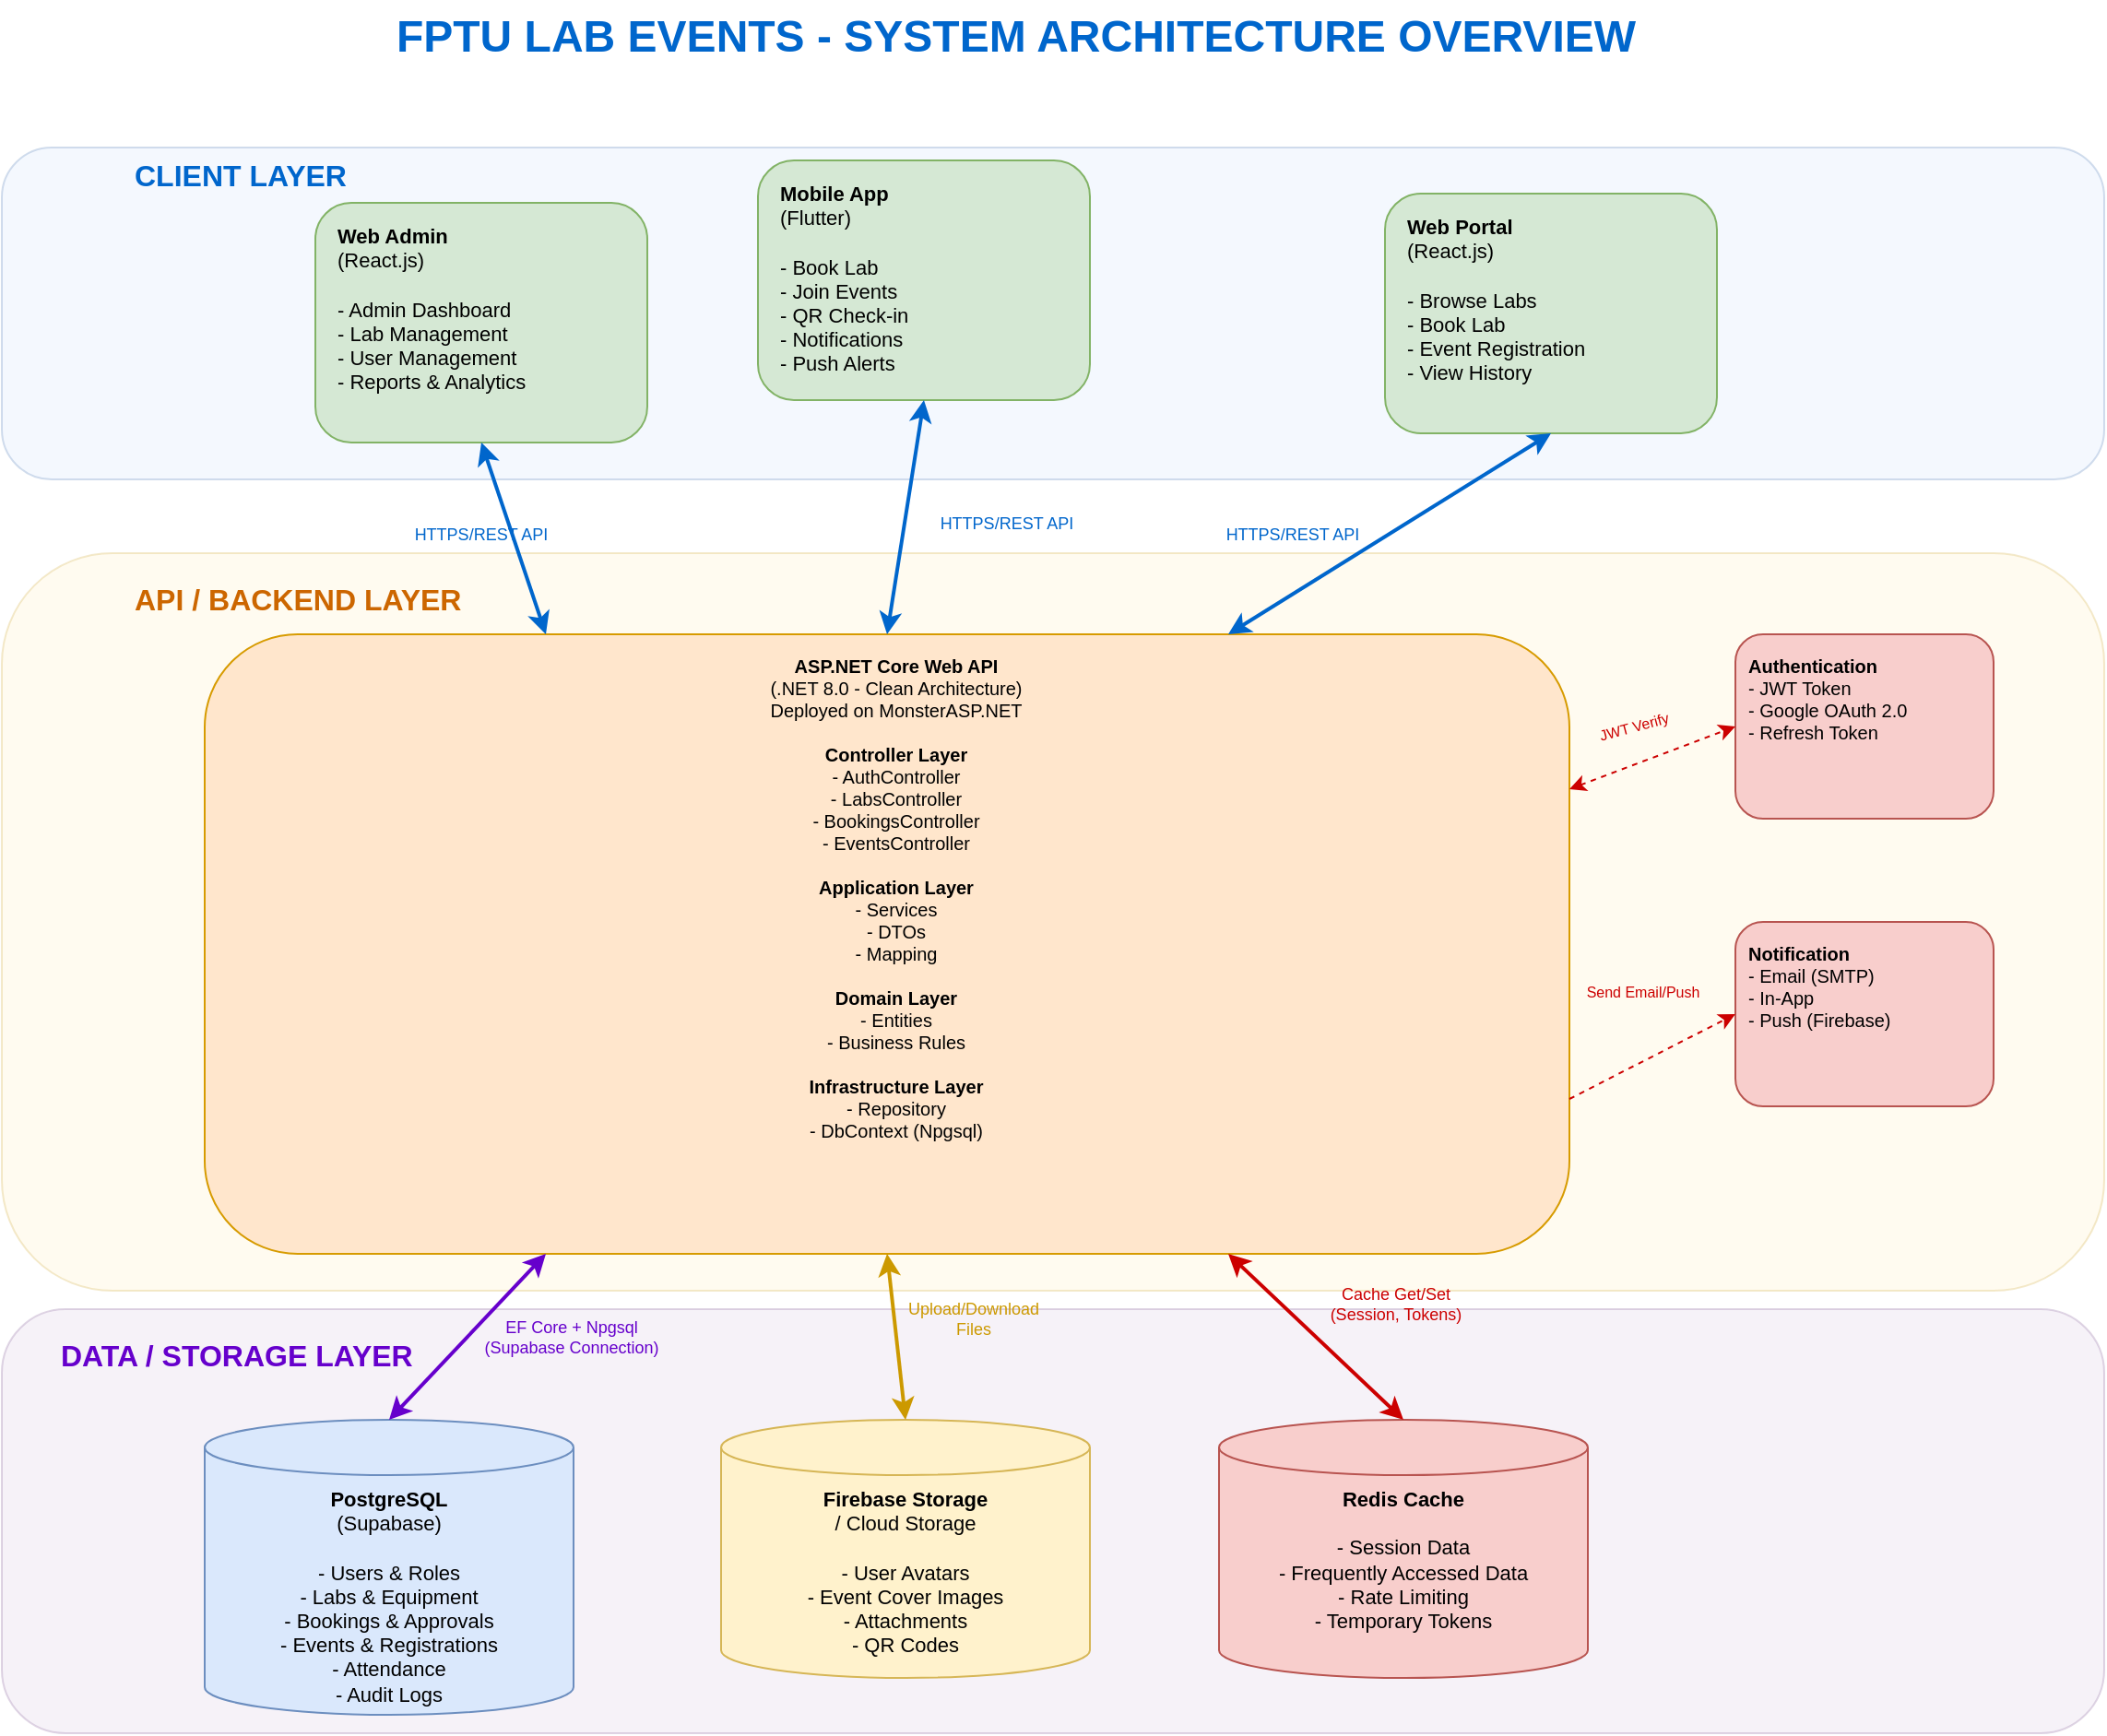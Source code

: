 <mxfile version="28.2.5">
  <diagram name="FPTU Lab Events - System Architecture" id="system-arch">
    <mxGraphModel dx="1426" dy="743" grid="0" gridSize="10" guides="1" tooltips="1" connect="1" arrows="1" fold="1" page="1" pageScale="1" pageWidth="1169" pageHeight="827" math="0" shadow="0">
      <root>
        <mxCell id="0" />
        <mxCell id="1" parent="0" />
        <mxCell id="title" value="FPTU LAB EVENTS - SYSTEM ARCHITECTURE OVERVIEW" style="text;html=1;strokeColor=none;fillColor=none;align=center;verticalAlign=middle;whiteSpace=wrap;rounded=0;fontSize=24;fontStyle=1;fontColor=#0066CC;" parent="1" vertex="1">
          <mxGeometry x="180" y="20" width="800" height="40" as="geometry" />
        </mxCell>
        <mxCell id="client-layer-bg" value="" style="rounded=1;whiteSpace=wrap;html=1;fillColor=#dae8fc;strokeColor=#6c8ebf;opacity=30;" parent="1" vertex="1">
          <mxGeometry x="30" y="100" width="1140" height="180" as="geometry" />
        </mxCell>
        <mxCell id="client-layer-title" value="CLIENT LAYER" style="text;html=1;strokeColor=none;fillColor=none;align=left;verticalAlign=middle;whiteSpace=wrap;rounded=0;fontSize=16;fontStyle=1;fontColor=#0066CC;" parent="1" vertex="1">
          <mxGeometry x="100" y="100" width="150" height="30" as="geometry" />
        </mxCell>
        <mxCell id="web-admin" value="&lt;b&gt;Web Admin&lt;/b&gt;&lt;br&gt;(React.js)&lt;br&gt;&lt;br&gt;- Admin Dashboard&lt;br&gt;- Lab Management&lt;br&gt;- User Management&lt;br&gt;- Reports &amp; Analytics" style="rounded=1;whiteSpace=wrap;html=1;fillColor=#d5e8d4;strokeColor=#82b366;fontSize=11;align=left;verticalAlign=top;spacingLeft=10;spacingTop=5;" parent="1" vertex="1">
          <mxGeometry x="200" y="130" width="180" height="130" as="geometry" />
        </mxCell>
        <mxCell id="mobile-app" value="&lt;b&gt;Mobile App&lt;/b&gt;&lt;br&gt;(Flutter)&lt;br&gt;&lt;br&gt;- Book Lab&lt;br&gt;- Join Events&lt;br&gt;- QR Check-in&lt;br&gt;- Notifications&lt;br&gt;- Push Alerts" style="rounded=1;whiteSpace=wrap;html=1;fillColor=#d5e8d4;strokeColor=#82b366;fontSize=11;align=left;verticalAlign=top;spacingLeft=10;spacingTop=5;" parent="1" vertex="1">
          <mxGeometry x="440" y="107" width="180" height="130" as="geometry" />
        </mxCell>
        <mxCell id="web-student" value="&lt;b&gt;Web Portal&lt;/b&gt;&lt;br&gt;(React.js)&lt;br&gt;&lt;br&gt;- Browse Labs&lt;br&gt;- Book Lab&lt;br&gt;- Event Registration&lt;br&gt;- View History" style="rounded=1;whiteSpace=wrap;html=1;fillColor=#d5e8d4;strokeColor=#82b366;fontSize=11;align=left;verticalAlign=top;spacingLeft=10;spacingTop=5;" parent="1" vertex="1">
          <mxGeometry x="780" y="125" width="180" height="130" as="geometry" />
        </mxCell>
        <mxCell id="api-layer-bg" value="" style="rounded=1;whiteSpace=wrap;html=1;fillColor=#fff2cc;strokeColor=#d6b656;opacity=30;" parent="1" vertex="1">
          <mxGeometry x="30" y="320" width="1140" height="400" as="geometry" />
        </mxCell>
        <mxCell id="api-layer-title" value="API / BACKEND LAYER" style="text;html=1;strokeColor=none;fillColor=none;align=left;verticalAlign=middle;whiteSpace=wrap;rounded=0;fontSize=16;fontStyle=1;fontColor=#CC6600;" parent="1" vertex="1">
          <mxGeometry x="100" y="330" width="200" height="30" as="geometry" />
        </mxCell>
        <mxCell id="api-core" value="&lt;b&gt;ASP.NET Core Web API&lt;/b&gt;&lt;br&gt;(.NET 8.0 - Clean Architecture)&lt;br&gt;Deployed on MonsterASP.NET&lt;br&gt;&lt;br&gt;&lt;b&gt;Controller Layer&lt;/b&gt;&lt;br&gt;- AuthController&lt;br&gt;- LabsController&lt;br&gt;- BookingsController&lt;br&gt;- EventsController&lt;br&gt;&lt;br&gt;&lt;b&gt;Application Layer&lt;/b&gt;&lt;br&gt;- Services&lt;br&gt;- DTOs&lt;br&gt;- Mapping&lt;br&gt;&lt;br&gt;&lt;b&gt;Domain Layer&lt;/b&gt;&lt;br&gt;- Entities&lt;br&gt;- Business Rules&lt;br&gt;&lt;br&gt;&lt;b&gt;Infrastructure Layer&lt;/b&gt;&lt;br&gt;- Repository&lt;br&gt;- DbContext (Npgsql)" style="rounded=1;whiteSpace=wrap;html=1;fillColor=#ffe6cc;strokeColor=#d79b00;fontSize=10;align=center;verticalAlign=top;spacingLeft=10;spacingTop=5;" parent="1" vertex="1">
          <mxGeometry x="140" y="364" width="740" height="336" as="geometry" />
        </mxCell>
        <mxCell id="auth-box" value="&lt;b&gt;Authentication&lt;/b&gt;&lt;br&gt;- JWT Token&lt;br&gt;- Google OAuth 2.0&lt;br&gt;- Refresh Token" style="rounded=1;whiteSpace=wrap;html=1;fillColor=#f8cecc;strokeColor=#b85450;fontSize=10;align=left;verticalAlign=top;spacingLeft=5;spacingTop=5;" parent="1" vertex="1">
          <mxGeometry x="970" y="364" width="140" height="100" as="geometry" />
        </mxCell>
        <mxCell id="notification-box" value="&lt;b&gt;Notification&lt;/b&gt;&lt;br&gt;- Email (SMTP)&lt;br&gt;- In-App&lt;br&gt;- Push (Firebase)" style="rounded=1;whiteSpace=wrap;html=1;fillColor=#f8cecc;strokeColor=#b85450;fontSize=10;align=left;verticalAlign=top;spacingLeft=5;spacingTop=5;" parent="1" vertex="1">
          <mxGeometry x="970" y="520" width="140" height="100" as="geometry" />
        </mxCell>
        <mxCell id="data-layer-bg" value="" style="rounded=1;whiteSpace=wrap;html=1;fillColor=#e1d5e7;strokeColor=#9673a6;opacity=30;" parent="1" vertex="1">
          <mxGeometry x="30" y="730" width="1140" height="230" as="geometry" />
        </mxCell>
        <mxCell id="data-layer-title" value="DATA / STORAGE LAYER" style="text;html=1;strokeColor=none;fillColor=none;align=left;verticalAlign=middle;whiteSpace=wrap;rounded=0;fontSize=16;fontStyle=1;fontColor=#6600CC;" parent="1" vertex="1">
          <mxGeometry x="60" y="740" width="250" height="30" as="geometry" />
        </mxCell>
        <mxCell id="database" value="&lt;b&gt;PostgreSQL&lt;/b&gt;&lt;br&gt;(Supabase)&lt;br&gt;&lt;br&gt;- Users &amp; Roles&lt;br&gt;- Labs &amp; Equipment&lt;br&gt;- Bookings &amp; Approvals&lt;br&gt;- Events &amp; Registrations&lt;br&gt;- Attendance&lt;br&gt;- Audit Logs" style="shape=cylinder3;whiteSpace=wrap;html=1;boundedLbl=1;backgroundOutline=1;size=15;fillColor=#dae8fc;strokeColor=#6c8ebf;fontSize=11;align=center;verticalAlign=top;" parent="1" vertex="1">
          <mxGeometry x="140" y="790" width="200" height="160" as="geometry" />
        </mxCell>
        <mxCell id="storage" value="&lt;b&gt;Firebase Storage&lt;/b&gt;&lt;br&gt;/ Cloud Storage&lt;br&gt;&lt;br&gt;- User Avatars&lt;br&gt;- Event Cover Images&lt;br&gt;- Attachments&lt;br&gt;- QR Codes" style="shape=cylinder3;whiteSpace=wrap;html=1;boundedLbl=1;backgroundOutline=1;size=15;fillColor=#fff2cc;strokeColor=#d6b656;fontSize=11;align=center;verticalAlign=top;" parent="1" vertex="1">
          <mxGeometry x="420" y="790" width="200" height="140" as="geometry" />
        </mxCell>
        <mxCell id="cache" value="&lt;b&gt;Redis Cache&lt;/b&gt;&lt;br&gt;&lt;br&gt;- Session Data&lt;br&gt;- Frequently Accessed Data&lt;br&gt;- Rate Limiting&lt;br&gt;- Temporary Tokens" style="shape=cylinder3;whiteSpace=wrap;html=1;boundedLbl=1;backgroundOutline=1;size=15;fillColor=#f8cecc;strokeColor=#b85450;fontSize=11;align=center;verticalAlign=top;" parent="1" vertex="1">
          <mxGeometry x="690" y="790" width="200" height="140" as="geometry" />
        </mxCell>
        <mxCell id="conn1" value="" style="endArrow=classic;startArrow=classic;html=1;rounded=0;exitX=0.5;exitY=1;exitDx=0;exitDy=0;entryX=0.25;entryY=0;entryDx=0;entryDy=0;strokeWidth=2;strokeColor=#0066CC;" parent="1" source="web-admin" target="api-core" edge="1">
          <mxGeometry width="50" height="50" relative="1" as="geometry">
            <mxPoint x="500" y="400" as="sourcePoint" />
            <mxPoint x="550" y="350" as="targetPoint" />
          </mxGeometry>
        </mxCell>
        <mxCell id="conn1-label" value="HTTPS/REST API" style="text;html=1;strokeColor=none;fillColor=none;align=center;verticalAlign=middle;whiteSpace=wrap;rounded=0;fontSize=9;fontColor=#0066CC;" parent="1" vertex="1">
          <mxGeometry x="240" y="300" width="100" height="20" as="geometry" />
        </mxCell>
        <mxCell id="conn2" value="" style="endArrow=classic;startArrow=classic;html=1;rounded=0;exitX=0.5;exitY=1;exitDx=0;exitDy=0;entryX=0.5;entryY=0;entryDx=0;entryDy=0;strokeWidth=2;strokeColor=#0066CC;" parent="1" source="mobile-app" target="api-core" edge="1">
          <mxGeometry width="50" height="50" relative="1" as="geometry">
            <mxPoint x="500" y="400" as="sourcePoint" />
            <mxPoint x="550" y="350" as="targetPoint" />
          </mxGeometry>
        </mxCell>
        <mxCell id="conn2-label" value="HTTPS/REST API" style="text;html=1;strokeColor=none;fillColor=none;align=center;verticalAlign=middle;whiteSpace=wrap;rounded=0;fontSize=9;fontColor=#0066CC;" parent="1" vertex="1">
          <mxGeometry x="525" y="294" width="100" height="20" as="geometry" />
        </mxCell>
        <mxCell id="conn3" value="" style="endArrow=classic;startArrow=classic;html=1;rounded=0;exitX=0.5;exitY=1;exitDx=0;exitDy=0;entryX=0.75;entryY=0;entryDx=0;entryDy=0;strokeWidth=2;strokeColor=#0066CC;" parent="1" source="web-student" target="api-core" edge="1">
          <mxGeometry width="50" height="50" relative="1" as="geometry">
            <mxPoint x="500" y="400" as="sourcePoint" />
            <mxPoint x="550" y="350" as="targetPoint" />
          </mxGeometry>
        </mxCell>
        <mxCell id="conn3-label" value="HTTPS/REST API" style="text;html=1;strokeColor=none;fillColor=none;align=center;verticalAlign=middle;whiteSpace=wrap;rounded=0;fontSize=9;fontColor=#0066CC;" parent="1" vertex="1">
          <mxGeometry x="680" y="300" width="100" height="20" as="geometry" />
        </mxCell>
        <mxCell id="conn4" value="" style="endArrow=classic;startArrow=classic;html=1;rounded=0;exitX=1;exitY=0.25;exitDx=0;exitDy=0;entryX=0;entryY=0.5;entryDx=0;entryDy=0;strokeWidth=1;strokeColor=#CC0000;dashed=1;" parent="1" source="api-core" target="auth-box" edge="1">
          <mxGeometry width="50" height="50" relative="1" as="geometry">
            <mxPoint x="500" y="400" as="sourcePoint" />
            <mxPoint x="550" y="350" as="targetPoint" />
          </mxGeometry>
        </mxCell>
        <mxCell id="conn4-label" value="JWT Verify" style="text;html=1;strokeColor=none;fillColor=none;align=center;verticalAlign=middle;whiteSpace=wrap;rounded=0;fontSize=8;fontColor=#CC0000;rotation=-15;" parent="1" vertex="1">
          <mxGeometry x="890" y="406" width="50" height="15" as="geometry" />
        </mxCell>
        <mxCell id="conn5" value="" style="endArrow=classic;html=1;rounded=0;exitX=1;exitY=0.75;exitDx=0;exitDy=0;entryX=0;entryY=0.5;entryDx=0;entryDy=0;strokeWidth=1;strokeColor=#CC0000;dashed=1;" parent="1" source="api-core" target="notification-box" edge="1">
          <mxGeometry width="50" height="50" relative="1" as="geometry">
            <mxPoint x="500" y="500" as="sourcePoint" />
            <mxPoint x="550" y="450" as="targetPoint" />
          </mxGeometry>
        </mxCell>
        <mxCell id="conn5-label" value="Send Email/Push" style="text;html=1;strokeColor=none;fillColor=none;align=center;verticalAlign=middle;whiteSpace=wrap;rounded=0;fontSize=8;fontColor=#CC0000;" parent="1" vertex="1">
          <mxGeometry x="880" y="550" width="80" height="15" as="geometry" />
        </mxCell>
        <mxCell id="conn6" value="" style="endArrow=classic;startArrow=classic;html=1;rounded=0;exitX=0.25;exitY=1;exitDx=0;exitDy=0;entryX=0.5;entryY=0;entryDx=0;entryDy=0;entryPerimeter=0;strokeWidth=2;strokeColor=#6600CC;" parent="1" source="api-core" target="database" edge="1">
          <mxGeometry width="50" height="50" relative="1" as="geometry">
            <mxPoint x="500" y="600" as="sourcePoint" />
            <mxPoint x="550" y="550" as="targetPoint" />
          </mxGeometry>
        </mxCell>
        <mxCell id="conn6-label" value="EF Core + Npgsql&lt;br&gt;(Supabase Connection)" style="text;html=1;strokeColor=none;fillColor=none;align=center;verticalAlign=middle;whiteSpace=wrap;rounded=0;fontSize=9;fontColor=#6600CC;" parent="1" vertex="1">
          <mxGeometry x="279" y="730" width="120" height="30" as="geometry" />
        </mxCell>
        <mxCell id="conn7" value="" style="endArrow=classic;startArrow=classic;html=1;rounded=0;exitX=0.5;exitY=1;exitDx=0;exitDy=0;entryX=0.5;entryY=0;entryDx=0;entryDy=0;entryPerimeter=0;strokeWidth=2;strokeColor=#CC9900;" parent="1" source="api-core" target="storage" edge="1">
          <mxGeometry width="50" height="50" relative="1" as="geometry">
            <mxPoint x="500" y="600" as="sourcePoint" />
            <mxPoint x="550" y="550" as="targetPoint" />
          </mxGeometry>
        </mxCell>
        <mxCell id="conn7-label" value="Upload/Download&lt;br&gt;Files" style="text;html=1;strokeColor=none;fillColor=none;align=center;verticalAlign=middle;whiteSpace=wrap;rounded=0;fontSize=9;fontColor=#CC9900;" parent="1" vertex="1">
          <mxGeometry x="507" y="720" width="100" height="30" as="geometry" />
        </mxCell>
        <mxCell id="conn8" value="" style="endArrow=classic;startArrow=classic;html=1;rounded=0;exitX=0.75;exitY=1;exitDx=0;exitDy=0;entryX=0.5;entryY=0;entryDx=0;entryDy=0;entryPerimeter=0;strokeWidth=2;strokeColor=#CC0000;" parent="1" source="api-core" target="cache" edge="1">
          <mxGeometry width="50" height="50" relative="1" as="geometry">
            <mxPoint x="500" y="600" as="sourcePoint" />
            <mxPoint x="550" y="550" as="targetPoint" />
          </mxGeometry>
        </mxCell>
        <mxCell id="conn8-label" value="Cache Get/Set&lt;br&gt;(Session, Tokens)" style="text;html=1;strokeColor=none;fillColor=none;align=center;verticalAlign=middle;whiteSpace=wrap;rounded=0;fontSize=9;fontColor=#CC0000;" parent="1" vertex="1">
          <mxGeometry x="736" y="712" width="100" height="30" as="geometry" />
        </mxCell>
      </root>
    </mxGraphModel>
  </diagram>
</mxfile>
